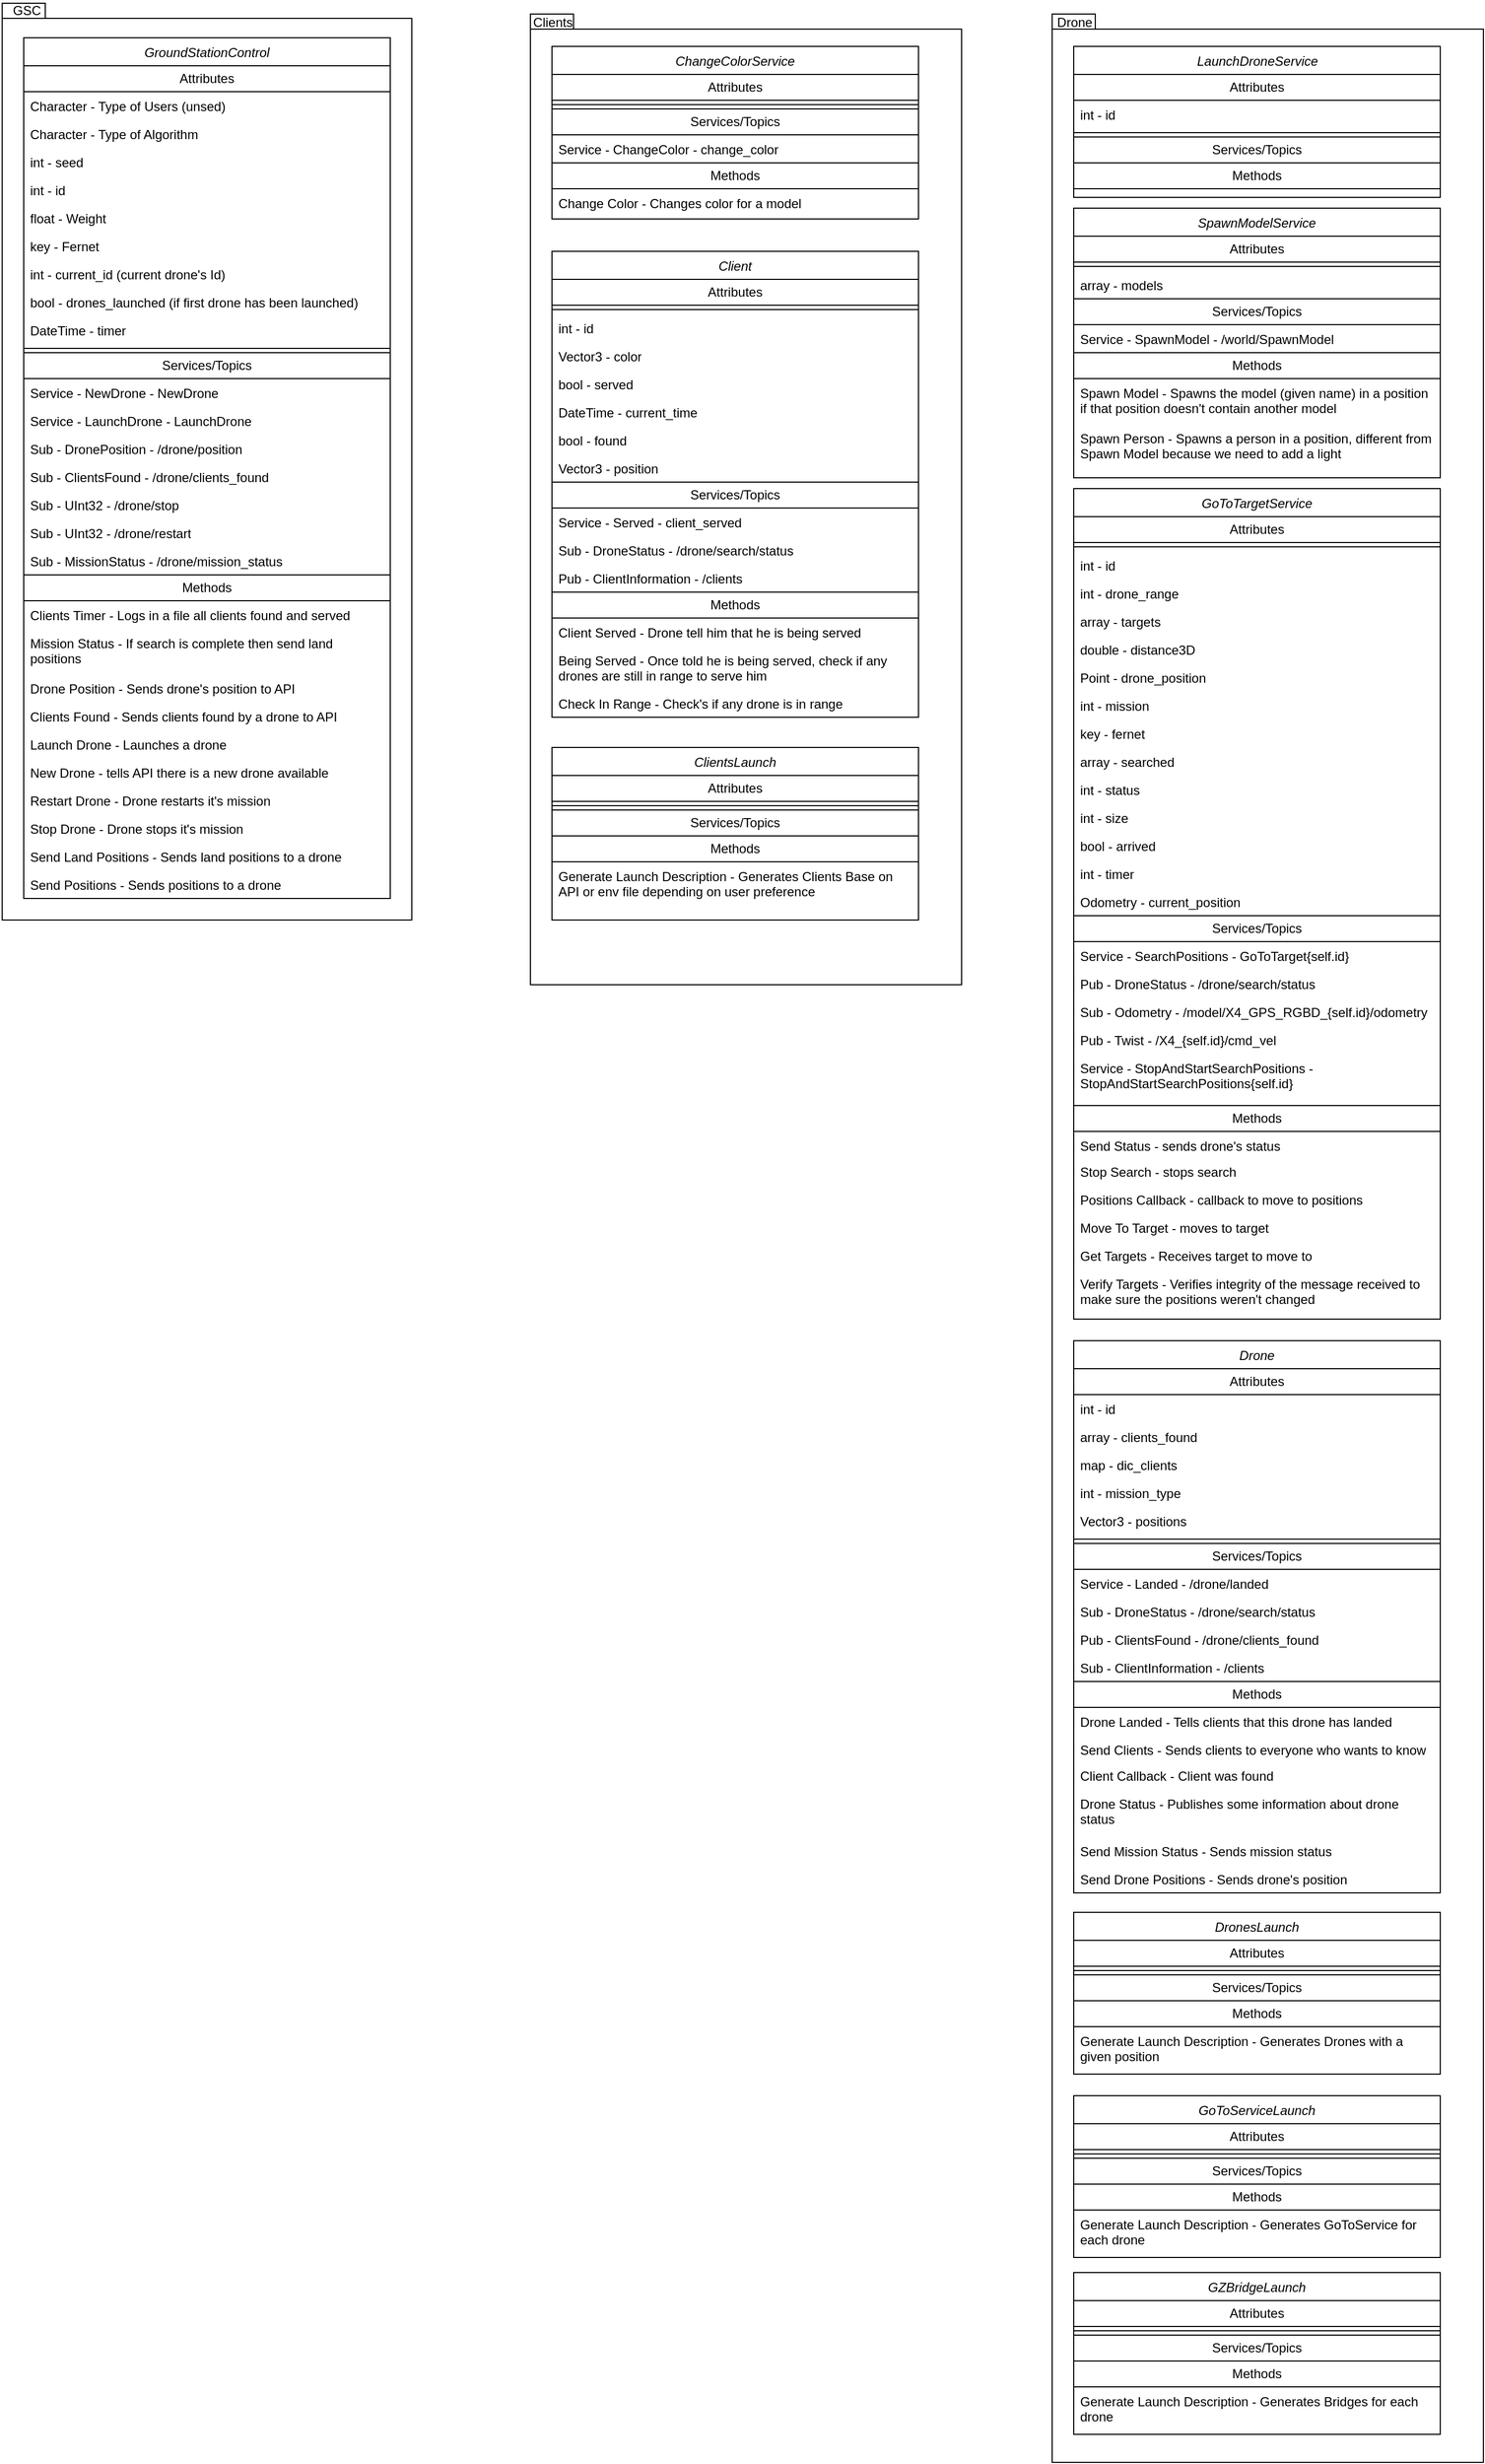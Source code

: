 <mxfile version="24.7.4">
  <diagram id="C5RBs43oDa-KdzZeNtuy" name="Page-1">
    <mxGraphModel dx="1761" dy="680" grid="1" gridSize="10" guides="1" tooltips="1" connect="1" arrows="1" fold="1" page="1" pageScale="1" pageWidth="827" pageHeight="1169" math="0" shadow="0">
      <root>
        <mxCell id="WIyWlLk6GJQsqaUBKTNV-0" />
        <mxCell id="WIyWlLk6GJQsqaUBKTNV-1" parent="WIyWlLk6GJQsqaUBKTNV-0" />
        <mxCell id="4p0fjycxaOFCBDuehbkz-36" value="" style="shape=folder;fontStyle=1;spacingTop=10;tabWidth=40;tabHeight=14;tabPosition=left;html=1;whiteSpace=wrap;fillColor=none;" parent="WIyWlLk6GJQsqaUBKTNV-1" vertex="1">
          <mxGeometry x="510" y="20" width="400" height="900" as="geometry" />
        </mxCell>
        <mxCell id="4p0fjycxaOFCBDuehbkz-1" value="" style="shape=folder;fontStyle=1;spacingTop=10;tabWidth=40;tabHeight=14;tabPosition=left;html=1;whiteSpace=wrap;fillColor=none;" parent="WIyWlLk6GJQsqaUBKTNV-1" vertex="1">
          <mxGeometry x="20" y="10" width="380" height="850" as="geometry" />
        </mxCell>
        <mxCell id="zkfFHV4jXpPFQw0GAbJ--0" value="GroundStationControl" style="swimlane;fontStyle=2;align=center;verticalAlign=top;childLayout=stackLayout;horizontal=1;startSize=26;horizontalStack=0;resizeParent=1;resizeLast=0;collapsible=1;marginBottom=0;rounded=0;shadow=0;strokeWidth=1;" parent="WIyWlLk6GJQsqaUBKTNV-1" vertex="1">
          <mxGeometry x="40" y="42" width="340" height="798" as="geometry">
            <mxRectangle x="230" y="140" width="160" height="26" as="alternateBounds" />
          </mxGeometry>
        </mxCell>
        <mxCell id="4p0fjycxaOFCBDuehbkz-8" value="Attributes" style="html=1;whiteSpace=wrap;" parent="zkfFHV4jXpPFQw0GAbJ--0" vertex="1">
          <mxGeometry y="26" width="340" height="24" as="geometry" />
        </mxCell>
        <mxCell id="zkfFHV4jXpPFQw0GAbJ--1" value="Character - Type of Users (unsed)" style="text;align=left;verticalAlign=top;spacingLeft=4;spacingRight=4;overflow=hidden;rotatable=0;points=[[0,0.5],[1,0.5]];portConstraint=eastwest;" parent="zkfFHV4jXpPFQw0GAbJ--0" vertex="1">
          <mxGeometry y="50" width="340" height="26" as="geometry" />
        </mxCell>
        <mxCell id="zkfFHV4jXpPFQw0GAbJ--2" value="Character - Type of Algorithm" style="text;align=left;verticalAlign=top;spacingLeft=4;spacingRight=4;overflow=hidden;rotatable=0;points=[[0,0.5],[1,0.5]];portConstraint=eastwest;rounded=0;shadow=0;html=0;" parent="zkfFHV4jXpPFQw0GAbJ--0" vertex="1">
          <mxGeometry y="76" width="340" height="26" as="geometry" />
        </mxCell>
        <mxCell id="4p0fjycxaOFCBDuehbkz-3" value="int - seed" style="text;strokeColor=none;fillColor=none;align=left;verticalAlign=top;spacingLeft=4;spacingRight=4;overflow=hidden;rotatable=0;points=[[0,0.5],[1,0.5]];portConstraint=eastwest;whiteSpace=wrap;html=1;" parent="zkfFHV4jXpPFQw0GAbJ--0" vertex="1">
          <mxGeometry y="102" width="340" height="26" as="geometry" />
        </mxCell>
        <mxCell id="4p0fjycxaOFCBDuehbkz-4" value="int - id" style="text;strokeColor=none;fillColor=none;align=left;verticalAlign=top;spacingLeft=4;spacingRight=4;overflow=hidden;rotatable=0;points=[[0,0.5],[1,0.5]];portConstraint=eastwest;whiteSpace=wrap;html=1;" parent="zkfFHV4jXpPFQw0GAbJ--0" vertex="1">
          <mxGeometry y="128" width="340" height="26" as="geometry" />
        </mxCell>
        <mxCell id="zkfFHV4jXpPFQw0GAbJ--3" value="float - Weight" style="text;align=left;verticalAlign=top;spacingLeft=4;spacingRight=4;overflow=hidden;rotatable=0;points=[[0,0.5],[1,0.5]];portConstraint=eastwest;rounded=0;shadow=0;html=0;" parent="zkfFHV4jXpPFQw0GAbJ--0" vertex="1">
          <mxGeometry y="154" width="340" height="26" as="geometry" />
        </mxCell>
        <mxCell id="4p0fjycxaOFCBDuehbkz-23" value="key - Fernet" style="text;strokeColor=none;fillColor=none;align=left;verticalAlign=top;spacingLeft=4;spacingRight=4;overflow=hidden;rotatable=0;points=[[0,0.5],[1,0.5]];portConstraint=eastwest;whiteSpace=wrap;html=1;" parent="zkfFHV4jXpPFQw0GAbJ--0" vertex="1">
          <mxGeometry y="180" width="340" height="26" as="geometry" />
        </mxCell>
        <mxCell id="4p0fjycxaOFCBDuehbkz-24" value="int - current_id (current drone&#39;s Id)" style="text;strokeColor=none;fillColor=none;align=left;verticalAlign=top;spacingLeft=4;spacingRight=4;overflow=hidden;rotatable=0;points=[[0,0.5],[1,0.5]];portConstraint=eastwest;whiteSpace=wrap;html=1;" parent="zkfFHV4jXpPFQw0GAbJ--0" vertex="1">
          <mxGeometry y="206" width="340" height="26" as="geometry" />
        </mxCell>
        <mxCell id="4p0fjycxaOFCBDuehbkz-25" value="bool - drones_launched (if first drone has been launched)" style="text;strokeColor=none;fillColor=none;align=left;verticalAlign=top;spacingLeft=4;spacingRight=4;overflow=hidden;rotatable=0;points=[[0,0.5],[1,0.5]];portConstraint=eastwest;whiteSpace=wrap;html=1;" parent="zkfFHV4jXpPFQw0GAbJ--0" vertex="1">
          <mxGeometry y="232" width="340" height="26" as="geometry" />
        </mxCell>
        <mxCell id="4p0fjycxaOFCBDuehbkz-26" value="DateTime - timer" style="text;strokeColor=none;fillColor=none;align=left;verticalAlign=top;spacingLeft=4;spacingRight=4;overflow=hidden;rotatable=0;points=[[0,0.5],[1,0.5]];portConstraint=eastwest;whiteSpace=wrap;html=1;" parent="zkfFHV4jXpPFQw0GAbJ--0" vertex="1">
          <mxGeometry y="258" width="340" height="26" as="geometry" />
        </mxCell>
        <mxCell id="zkfFHV4jXpPFQw0GAbJ--4" value="" style="line;html=1;strokeWidth=1;align=left;verticalAlign=middle;spacingTop=-1;spacingLeft=3;spacingRight=3;rotatable=0;labelPosition=right;points=[];portConstraint=eastwest;" parent="zkfFHV4jXpPFQw0GAbJ--0" vertex="1">
          <mxGeometry y="284" width="340" height="8" as="geometry" />
        </mxCell>
        <mxCell id="4p0fjycxaOFCBDuehbkz-15" value="Services/Topics" style="html=1;whiteSpace=wrap;" parent="zkfFHV4jXpPFQw0GAbJ--0" vertex="1">
          <mxGeometry y="292" width="340" height="24" as="geometry" />
        </mxCell>
        <mxCell id="4p0fjycxaOFCBDuehbkz-16" value="Service - NewDrone - NewDrone" style="text;strokeColor=none;fillColor=none;align=left;verticalAlign=top;spacingLeft=4;spacingRight=4;overflow=hidden;rotatable=0;points=[[0,0.5],[1,0.5]];portConstraint=eastwest;whiteSpace=wrap;html=1;" parent="zkfFHV4jXpPFQw0GAbJ--0" vertex="1">
          <mxGeometry y="316" width="340" height="26" as="geometry" />
        </mxCell>
        <mxCell id="4p0fjycxaOFCBDuehbkz-17" value="Service - LaunchDrone - LaunchDrone" style="text;strokeColor=none;fillColor=none;align=left;verticalAlign=top;spacingLeft=4;spacingRight=4;overflow=hidden;rotatable=0;points=[[0,0.5],[1,0.5]];portConstraint=eastwest;whiteSpace=wrap;html=1;" parent="zkfFHV4jXpPFQw0GAbJ--0" vertex="1">
          <mxGeometry y="342" width="340" height="26" as="geometry" />
        </mxCell>
        <mxCell id="4p0fjycxaOFCBDuehbkz-18" value="Sub - DronePosition - /drone/position" style="text;strokeColor=none;fillColor=none;align=left;verticalAlign=top;spacingLeft=4;spacingRight=4;overflow=hidden;rotatable=0;points=[[0,0.5],[1,0.5]];portConstraint=eastwest;whiteSpace=wrap;html=1;" parent="zkfFHV4jXpPFQw0GAbJ--0" vertex="1">
          <mxGeometry y="368" width="340" height="26" as="geometry" />
        </mxCell>
        <mxCell id="4p0fjycxaOFCBDuehbkz-19" value="Sub - ClientsFound - /drone/clients_found" style="text;strokeColor=none;fillColor=none;align=left;verticalAlign=top;spacingLeft=4;spacingRight=4;overflow=hidden;rotatable=0;points=[[0,0.5],[1,0.5]];portConstraint=eastwest;whiteSpace=wrap;html=1;" parent="zkfFHV4jXpPFQw0GAbJ--0" vertex="1">
          <mxGeometry y="394" width="340" height="26" as="geometry" />
        </mxCell>
        <mxCell id="4p0fjycxaOFCBDuehbkz-20" value="Sub - UInt32 - /drone/stop" style="text;strokeColor=none;fillColor=none;align=left;verticalAlign=top;spacingLeft=4;spacingRight=4;overflow=hidden;rotatable=0;points=[[0,0.5],[1,0.5]];portConstraint=eastwest;whiteSpace=wrap;html=1;" parent="zkfFHV4jXpPFQw0GAbJ--0" vertex="1">
          <mxGeometry y="420" width="340" height="26" as="geometry" />
        </mxCell>
        <mxCell id="4p0fjycxaOFCBDuehbkz-21" value="Sub - UInt32 - /drone/restart" style="text;strokeColor=none;fillColor=none;align=left;verticalAlign=top;spacingLeft=4;spacingRight=4;overflow=hidden;rotatable=0;points=[[0,0.5],[1,0.5]];portConstraint=eastwest;whiteSpace=wrap;html=1;" parent="zkfFHV4jXpPFQw0GAbJ--0" vertex="1">
          <mxGeometry y="446" width="340" height="26" as="geometry" />
        </mxCell>
        <mxCell id="4p0fjycxaOFCBDuehbkz-22" value="Sub - MissionStatus - /drone/mission_status" style="text;strokeColor=none;fillColor=none;align=left;verticalAlign=top;spacingLeft=4;spacingRight=4;overflow=hidden;rotatable=0;points=[[0,0.5],[1,0.5]];portConstraint=eastwest;whiteSpace=wrap;html=1;" parent="zkfFHV4jXpPFQw0GAbJ--0" vertex="1">
          <mxGeometry y="472" width="340" height="26" as="geometry" />
        </mxCell>
        <mxCell id="4p0fjycxaOFCBDuehbkz-12" value="Methods" style="html=1;whiteSpace=wrap;" parent="zkfFHV4jXpPFQw0GAbJ--0" vertex="1">
          <mxGeometry y="498" width="340" height="24" as="geometry" />
        </mxCell>
        <mxCell id="4p0fjycxaOFCBDuehbkz-13" value="Clients Timer - Logs in a file all clients found and served" style="text;strokeColor=none;fillColor=none;align=left;verticalAlign=top;spacingLeft=4;spacingRight=4;overflow=hidden;rotatable=0;points=[[0,0.5],[1,0.5]];portConstraint=eastwest;whiteSpace=wrap;html=1;" parent="zkfFHV4jXpPFQw0GAbJ--0" vertex="1">
          <mxGeometry y="522" width="340" height="26" as="geometry" />
        </mxCell>
        <mxCell id="4p0fjycxaOFCBDuehbkz-28" value="Mission Status - If search is complete then send land positions" style="text;strokeColor=none;fillColor=none;align=left;verticalAlign=top;spacingLeft=4;spacingRight=4;overflow=hidden;rotatable=0;points=[[0,0.5],[1,0.5]];portConstraint=eastwest;whiteSpace=wrap;html=1;" parent="zkfFHV4jXpPFQw0GAbJ--0" vertex="1">
          <mxGeometry y="548" width="340" height="42" as="geometry" />
        </mxCell>
        <mxCell id="4p0fjycxaOFCBDuehbkz-29" value="Drone Position - Sends drone&#39;s position to API" style="text;strokeColor=none;fillColor=none;align=left;verticalAlign=top;spacingLeft=4;spacingRight=4;overflow=hidden;rotatable=0;points=[[0,0.5],[1,0.5]];portConstraint=eastwest;whiteSpace=wrap;html=1;" parent="zkfFHV4jXpPFQw0GAbJ--0" vertex="1">
          <mxGeometry y="590" width="340" height="26" as="geometry" />
        </mxCell>
        <mxCell id="4p0fjycxaOFCBDuehbkz-30" value="Clients Found - Sends clients found by a drone to API" style="text;strokeColor=none;fillColor=none;align=left;verticalAlign=top;spacingLeft=4;spacingRight=4;overflow=hidden;rotatable=0;points=[[0,0.5],[1,0.5]];portConstraint=eastwest;whiteSpace=wrap;html=1;" parent="zkfFHV4jXpPFQw0GAbJ--0" vertex="1">
          <mxGeometry y="616" width="340" height="26" as="geometry" />
        </mxCell>
        <mxCell id="4p0fjycxaOFCBDuehbkz-27" value="Launch Drone - Launches a drone" style="text;strokeColor=none;fillColor=none;align=left;verticalAlign=top;spacingLeft=4;spacingRight=4;overflow=hidden;rotatable=0;points=[[0,0.5],[1,0.5]];portConstraint=eastwest;whiteSpace=wrap;html=1;" parent="zkfFHV4jXpPFQw0GAbJ--0" vertex="1">
          <mxGeometry y="642" width="340" height="26" as="geometry" />
        </mxCell>
        <mxCell id="4p0fjycxaOFCBDuehbkz-31" value="New Drone - tells API there is a new drone available" style="text;strokeColor=none;fillColor=none;align=left;verticalAlign=top;spacingLeft=4;spacingRight=4;overflow=hidden;rotatable=0;points=[[0,0.5],[1,0.5]];portConstraint=eastwest;whiteSpace=wrap;html=1;" parent="zkfFHV4jXpPFQw0GAbJ--0" vertex="1">
          <mxGeometry y="668" width="340" height="26" as="geometry" />
        </mxCell>
        <mxCell id="4p0fjycxaOFCBDuehbkz-32" value="Restart Drone - Drone restarts it&#39;s mission" style="text;strokeColor=none;fillColor=none;align=left;verticalAlign=top;spacingLeft=4;spacingRight=4;overflow=hidden;rotatable=0;points=[[0,0.5],[1,0.5]];portConstraint=eastwest;whiteSpace=wrap;html=1;" parent="zkfFHV4jXpPFQw0GAbJ--0" vertex="1">
          <mxGeometry y="694" width="340" height="26" as="geometry" />
        </mxCell>
        <mxCell id="4p0fjycxaOFCBDuehbkz-33" value="Stop Drone - Drone stops it&#39;s mission" style="text;strokeColor=none;fillColor=none;align=left;verticalAlign=top;spacingLeft=4;spacingRight=4;overflow=hidden;rotatable=0;points=[[0,0.5],[1,0.5]];portConstraint=eastwest;whiteSpace=wrap;html=1;" parent="zkfFHV4jXpPFQw0GAbJ--0" vertex="1">
          <mxGeometry y="720" width="340" height="26" as="geometry" />
        </mxCell>
        <mxCell id="4p0fjycxaOFCBDuehbkz-35" value="Send Land Positions - Sends land positions to a drone" style="text;strokeColor=none;fillColor=none;align=left;verticalAlign=top;spacingLeft=4;spacingRight=4;overflow=hidden;rotatable=0;points=[[0,0.5],[1,0.5]];portConstraint=eastwest;whiteSpace=wrap;html=1;" parent="zkfFHV4jXpPFQw0GAbJ--0" vertex="1">
          <mxGeometry y="746" width="340" height="26" as="geometry" />
        </mxCell>
        <mxCell id="4p0fjycxaOFCBDuehbkz-34" value="Send Positions - Sends positions to a drone" style="text;strokeColor=none;fillColor=none;align=left;verticalAlign=top;spacingLeft=4;spacingRight=4;overflow=hidden;rotatable=0;points=[[0,0.5],[1,0.5]];portConstraint=eastwest;whiteSpace=wrap;html=1;" parent="zkfFHV4jXpPFQw0GAbJ--0" vertex="1">
          <mxGeometry y="772" width="340" height="26" as="geometry" />
        </mxCell>
        <mxCell id="4p0fjycxaOFCBDuehbkz-2" value="GSC" style="text;html=1;align=center;verticalAlign=middle;whiteSpace=wrap;rounded=0;" parent="WIyWlLk6GJQsqaUBKTNV-1" vertex="1">
          <mxGeometry x="18" y="7" width="50" height="20" as="geometry" />
        </mxCell>
        <mxCell id="4p0fjycxaOFCBDuehbkz-37" value="Clients" style="text;html=1;align=center;verticalAlign=middle;whiteSpace=wrap;rounded=0;" parent="WIyWlLk6GJQsqaUBKTNV-1" vertex="1">
          <mxGeometry x="506" y="18" width="50" height="20" as="geometry" />
        </mxCell>
        <mxCell id="4p0fjycxaOFCBDuehbkz-69" value="ChangeColorService" style="swimlane;fontStyle=2;align=center;verticalAlign=top;childLayout=stackLayout;horizontal=1;startSize=26;horizontalStack=0;resizeParent=1;resizeLast=0;collapsible=1;marginBottom=0;rounded=0;shadow=0;strokeWidth=1;" parent="WIyWlLk6GJQsqaUBKTNV-1" vertex="1">
          <mxGeometry x="530" y="50" width="340" height="160" as="geometry">
            <mxRectangle x="230" y="140" width="160" height="26" as="alternateBounds" />
          </mxGeometry>
        </mxCell>
        <mxCell id="4p0fjycxaOFCBDuehbkz-70" value="Attributes" style="html=1;whiteSpace=wrap;" parent="4p0fjycxaOFCBDuehbkz-69" vertex="1">
          <mxGeometry y="26" width="340" height="24" as="geometry" />
        </mxCell>
        <mxCell id="4p0fjycxaOFCBDuehbkz-80" value="" style="line;html=1;strokeWidth=1;align=left;verticalAlign=middle;spacingTop=-1;spacingLeft=3;spacingRight=3;rotatable=0;labelPosition=right;points=[];portConstraint=eastwest;" parent="4p0fjycxaOFCBDuehbkz-69" vertex="1">
          <mxGeometry y="50" width="340" height="8" as="geometry" />
        </mxCell>
        <mxCell id="4p0fjycxaOFCBDuehbkz-81" value="Services/Topics" style="html=1;whiteSpace=wrap;" parent="4p0fjycxaOFCBDuehbkz-69" vertex="1">
          <mxGeometry y="58" width="340" height="24" as="geometry" />
        </mxCell>
        <mxCell id="4p0fjycxaOFCBDuehbkz-82" value="Service - ChangeColor - change_color" style="text;strokeColor=none;fillColor=none;align=left;verticalAlign=top;spacingLeft=4;spacingRight=4;overflow=hidden;rotatable=0;points=[[0,0.5],[1,0.5]];portConstraint=eastwest;whiteSpace=wrap;html=1;" parent="4p0fjycxaOFCBDuehbkz-69" vertex="1">
          <mxGeometry y="82" width="340" height="26" as="geometry" />
        </mxCell>
        <mxCell id="4p0fjycxaOFCBDuehbkz-89" value="Methods" style="html=1;whiteSpace=wrap;" parent="4p0fjycxaOFCBDuehbkz-69" vertex="1">
          <mxGeometry y="108" width="340" height="24" as="geometry" />
        </mxCell>
        <mxCell id="4p0fjycxaOFCBDuehbkz-90" value="Change Color - Changes color for a model" style="text;strokeColor=none;fillColor=none;align=left;verticalAlign=top;spacingLeft=4;spacingRight=4;overflow=hidden;rotatable=0;points=[[0,0.5],[1,0.5]];portConstraint=eastwest;whiteSpace=wrap;html=1;" parent="4p0fjycxaOFCBDuehbkz-69" vertex="1">
          <mxGeometry y="132" width="340" height="26" as="geometry" />
        </mxCell>
        <mxCell id="4p0fjycxaOFCBDuehbkz-100" value="Client" style="swimlane;fontStyle=2;align=center;verticalAlign=top;childLayout=stackLayout;horizontal=1;startSize=26;horizontalStack=0;resizeParent=1;resizeLast=0;collapsible=1;marginBottom=0;rounded=0;shadow=0;strokeWidth=1;" parent="WIyWlLk6GJQsqaUBKTNV-1" vertex="1">
          <mxGeometry x="530" y="240" width="340" height="432" as="geometry">
            <mxRectangle x="230" y="140" width="160" height="26" as="alternateBounds" />
          </mxGeometry>
        </mxCell>
        <mxCell id="4p0fjycxaOFCBDuehbkz-101" value="Attributes" style="html=1;whiteSpace=wrap;" parent="4p0fjycxaOFCBDuehbkz-100" vertex="1">
          <mxGeometry y="26" width="340" height="24" as="geometry" />
        </mxCell>
        <mxCell id="4p0fjycxaOFCBDuehbkz-102" value="" style="line;html=1;strokeWidth=1;align=left;verticalAlign=middle;spacingTop=-1;spacingLeft=3;spacingRight=3;rotatable=0;labelPosition=right;points=[];portConstraint=eastwest;" parent="4p0fjycxaOFCBDuehbkz-100" vertex="1">
          <mxGeometry y="50" width="340" height="8" as="geometry" />
        </mxCell>
        <mxCell id="4p0fjycxaOFCBDuehbkz-107" value="int - id" style="text;strokeColor=none;fillColor=none;align=left;verticalAlign=top;spacingLeft=4;spacingRight=4;overflow=hidden;rotatable=0;points=[[0,0.5],[1,0.5]];portConstraint=eastwest;whiteSpace=wrap;html=1;" parent="4p0fjycxaOFCBDuehbkz-100" vertex="1">
          <mxGeometry y="58" width="340" height="26" as="geometry" />
        </mxCell>
        <mxCell id="4p0fjycxaOFCBDuehbkz-109" value="Vector3 - color" style="text;strokeColor=none;fillColor=none;align=left;verticalAlign=top;spacingLeft=4;spacingRight=4;overflow=hidden;rotatable=0;points=[[0,0.5],[1,0.5]];portConstraint=eastwest;whiteSpace=wrap;html=1;" parent="4p0fjycxaOFCBDuehbkz-100" vertex="1">
          <mxGeometry y="84" width="340" height="26" as="geometry" />
        </mxCell>
        <mxCell id="4p0fjycxaOFCBDuehbkz-110" value="bool - served" style="text;strokeColor=none;fillColor=none;align=left;verticalAlign=top;spacingLeft=4;spacingRight=4;overflow=hidden;rotatable=0;points=[[0,0.5],[1,0.5]];portConstraint=eastwest;whiteSpace=wrap;html=1;" parent="4p0fjycxaOFCBDuehbkz-100" vertex="1">
          <mxGeometry y="110" width="340" height="26" as="geometry" />
        </mxCell>
        <mxCell id="4p0fjycxaOFCBDuehbkz-112" value="DateTime - current_time" style="text;strokeColor=none;fillColor=none;align=left;verticalAlign=top;spacingLeft=4;spacingRight=4;overflow=hidden;rotatable=0;points=[[0,0.5],[1,0.5]];portConstraint=eastwest;whiteSpace=wrap;html=1;" parent="4p0fjycxaOFCBDuehbkz-100" vertex="1">
          <mxGeometry y="136" width="340" height="26" as="geometry" />
        </mxCell>
        <mxCell id="4p0fjycxaOFCBDuehbkz-111" value="bool - found" style="text;strokeColor=none;fillColor=none;align=left;verticalAlign=top;spacingLeft=4;spacingRight=4;overflow=hidden;rotatable=0;points=[[0,0.5],[1,0.5]];portConstraint=eastwest;whiteSpace=wrap;html=1;" parent="4p0fjycxaOFCBDuehbkz-100" vertex="1">
          <mxGeometry y="162" width="340" height="26" as="geometry" />
        </mxCell>
        <mxCell id="4p0fjycxaOFCBDuehbkz-108" value="Vector3 - position" style="text;strokeColor=none;fillColor=none;align=left;verticalAlign=top;spacingLeft=4;spacingRight=4;overflow=hidden;rotatable=0;points=[[0,0.5],[1,0.5]];portConstraint=eastwest;whiteSpace=wrap;html=1;" parent="4p0fjycxaOFCBDuehbkz-100" vertex="1">
          <mxGeometry y="188" width="340" height="26" as="geometry" />
        </mxCell>
        <mxCell id="4p0fjycxaOFCBDuehbkz-103" value="Services/Topics" style="html=1;whiteSpace=wrap;" parent="4p0fjycxaOFCBDuehbkz-100" vertex="1">
          <mxGeometry y="214" width="340" height="24" as="geometry" />
        </mxCell>
        <mxCell id="4p0fjycxaOFCBDuehbkz-104" value="Service - Served - client_served" style="text;strokeColor=none;fillColor=none;align=left;verticalAlign=top;spacingLeft=4;spacingRight=4;overflow=hidden;rotatable=0;points=[[0,0.5],[1,0.5]];portConstraint=eastwest;whiteSpace=wrap;html=1;" parent="4p0fjycxaOFCBDuehbkz-100" vertex="1">
          <mxGeometry y="238" width="340" height="26" as="geometry" />
        </mxCell>
        <mxCell id="4p0fjycxaOFCBDuehbkz-113" value="Sub - DroneStatus - /drone/search/status" style="text;strokeColor=none;fillColor=none;align=left;verticalAlign=top;spacingLeft=4;spacingRight=4;overflow=hidden;rotatable=0;points=[[0,0.5],[1,0.5]];portConstraint=eastwest;whiteSpace=wrap;html=1;" parent="4p0fjycxaOFCBDuehbkz-100" vertex="1">
          <mxGeometry y="264" width="340" height="26" as="geometry" />
        </mxCell>
        <mxCell id="4p0fjycxaOFCBDuehbkz-116" value="Pub - ClientInformation - /clients" style="text;strokeColor=none;fillColor=none;align=left;verticalAlign=top;spacingLeft=4;spacingRight=4;overflow=hidden;rotatable=0;points=[[0,0.5],[1,0.5]];portConstraint=eastwest;whiteSpace=wrap;html=1;" parent="4p0fjycxaOFCBDuehbkz-100" vertex="1">
          <mxGeometry y="290" width="340" height="26" as="geometry" />
        </mxCell>
        <mxCell id="4p0fjycxaOFCBDuehbkz-105" value="Methods" style="html=1;whiteSpace=wrap;" parent="4p0fjycxaOFCBDuehbkz-100" vertex="1">
          <mxGeometry y="316" width="340" height="24" as="geometry" />
        </mxCell>
        <mxCell id="4p0fjycxaOFCBDuehbkz-106" value="Client Served - Drone tell him that he is being served" style="text;strokeColor=none;fillColor=none;align=left;verticalAlign=top;spacingLeft=4;spacingRight=4;overflow=hidden;rotatable=0;points=[[0,0.5],[1,0.5]];portConstraint=eastwest;whiteSpace=wrap;html=1;" parent="4p0fjycxaOFCBDuehbkz-100" vertex="1">
          <mxGeometry y="340" width="340" height="26" as="geometry" />
        </mxCell>
        <mxCell id="4p0fjycxaOFCBDuehbkz-114" value="Being Served - Once told he is being served, check if any drones are still in range to serve him" style="text;strokeColor=none;fillColor=none;align=left;verticalAlign=top;spacingLeft=4;spacingRight=4;overflow=hidden;rotatable=0;points=[[0,0.5],[1,0.5]];portConstraint=eastwest;whiteSpace=wrap;html=1;" parent="4p0fjycxaOFCBDuehbkz-100" vertex="1">
          <mxGeometry y="366" width="340" height="40" as="geometry" />
        </mxCell>
        <mxCell id="4p0fjycxaOFCBDuehbkz-115" value="Check In Range - Check&#39;s if any drone is in range" style="text;strokeColor=none;fillColor=none;align=left;verticalAlign=top;spacingLeft=4;spacingRight=4;overflow=hidden;rotatable=0;points=[[0,0.5],[1,0.5]];portConstraint=eastwest;whiteSpace=wrap;html=1;" parent="4p0fjycxaOFCBDuehbkz-100" vertex="1">
          <mxGeometry y="406" width="340" height="26" as="geometry" />
        </mxCell>
        <mxCell id="4p0fjycxaOFCBDuehbkz-117" value="ClientsLaunch" style="swimlane;fontStyle=2;align=center;verticalAlign=top;childLayout=stackLayout;horizontal=1;startSize=26;horizontalStack=0;resizeParent=1;resizeLast=0;collapsible=1;marginBottom=0;rounded=0;shadow=0;strokeWidth=1;" parent="WIyWlLk6GJQsqaUBKTNV-1" vertex="1">
          <mxGeometry x="530" y="700" width="340" height="160" as="geometry">
            <mxRectangle x="230" y="140" width="160" height="26" as="alternateBounds" />
          </mxGeometry>
        </mxCell>
        <mxCell id="4p0fjycxaOFCBDuehbkz-118" value="Attributes" style="html=1;whiteSpace=wrap;" parent="4p0fjycxaOFCBDuehbkz-117" vertex="1">
          <mxGeometry y="26" width="340" height="24" as="geometry" />
        </mxCell>
        <mxCell id="4p0fjycxaOFCBDuehbkz-119" value="" style="line;html=1;strokeWidth=1;align=left;verticalAlign=middle;spacingTop=-1;spacingLeft=3;spacingRight=3;rotatable=0;labelPosition=right;points=[];portConstraint=eastwest;" parent="4p0fjycxaOFCBDuehbkz-117" vertex="1">
          <mxGeometry y="50" width="340" height="8" as="geometry" />
        </mxCell>
        <mxCell id="4p0fjycxaOFCBDuehbkz-120" value="Services/Topics" style="html=1;whiteSpace=wrap;" parent="4p0fjycxaOFCBDuehbkz-117" vertex="1">
          <mxGeometry y="58" width="340" height="24" as="geometry" />
        </mxCell>
        <mxCell id="4p0fjycxaOFCBDuehbkz-122" value="Methods" style="html=1;whiteSpace=wrap;" parent="4p0fjycxaOFCBDuehbkz-117" vertex="1">
          <mxGeometry y="82" width="340" height="24" as="geometry" />
        </mxCell>
        <mxCell id="4p0fjycxaOFCBDuehbkz-123" value="Generate Launch Description - Generates Clients Base on API or env file depending on user preference" style="text;strokeColor=none;fillColor=none;align=left;verticalAlign=top;spacingLeft=4;spacingRight=4;overflow=hidden;rotatable=0;points=[[0,0.5],[1,0.5]];portConstraint=eastwest;whiteSpace=wrap;html=1;" parent="4p0fjycxaOFCBDuehbkz-117" vertex="1">
          <mxGeometry y="106" width="340" height="54" as="geometry" />
        </mxCell>
        <mxCell id="RlJB3CUcUBt8CbnHZNZM-0" value="" style="shape=folder;fontStyle=1;spacingTop=10;tabWidth=40;tabHeight=14;tabPosition=left;html=1;whiteSpace=wrap;fillColor=none;" vertex="1" parent="WIyWlLk6GJQsqaUBKTNV-1">
          <mxGeometry x="994" y="20" width="400" height="2270" as="geometry" />
        </mxCell>
        <mxCell id="RlJB3CUcUBt8CbnHZNZM-1" value="Drone" style="text;html=1;align=center;verticalAlign=middle;whiteSpace=wrap;rounded=0;" vertex="1" parent="WIyWlLk6GJQsqaUBKTNV-1">
          <mxGeometry x="990" y="18" width="50" height="20" as="geometry" />
        </mxCell>
        <mxCell id="RlJB3CUcUBt8CbnHZNZM-2" value="LaunchDroneService" style="swimlane;fontStyle=2;align=center;verticalAlign=top;childLayout=stackLayout;horizontal=1;startSize=26;horizontalStack=0;resizeParent=1;resizeLast=0;collapsible=1;marginBottom=0;rounded=0;shadow=0;strokeWidth=1;html=1;" vertex="1" parent="WIyWlLk6GJQsqaUBKTNV-1">
          <mxGeometry x="1014" y="50" width="340" height="140" as="geometry">
            <mxRectangle x="230" y="140" width="160" height="26" as="alternateBounds" />
          </mxGeometry>
        </mxCell>
        <mxCell id="RlJB3CUcUBt8CbnHZNZM-3" value="Attributes" style="html=1;whiteSpace=wrap;" vertex="1" parent="RlJB3CUcUBt8CbnHZNZM-2">
          <mxGeometry y="26" width="340" height="24" as="geometry" />
        </mxCell>
        <mxCell id="RlJB3CUcUBt8CbnHZNZM-32" value="int - id" style="text;strokeColor=none;fillColor=none;align=left;verticalAlign=top;spacingLeft=4;spacingRight=4;overflow=hidden;rotatable=0;points=[[0,0.5],[1,0.5]];portConstraint=eastwest;whiteSpace=wrap;html=1;" vertex="1" parent="RlJB3CUcUBt8CbnHZNZM-2">
          <mxGeometry y="50" width="340" height="26" as="geometry" />
        </mxCell>
        <mxCell id="RlJB3CUcUBt8CbnHZNZM-4" value="" style="line;html=1;strokeWidth=1;align=left;verticalAlign=middle;spacingTop=-1;spacingLeft=3;spacingRight=3;rotatable=0;labelPosition=right;points=[];portConstraint=eastwest;" vertex="1" parent="RlJB3CUcUBt8CbnHZNZM-2">
          <mxGeometry y="76" width="340" height="8" as="geometry" />
        </mxCell>
        <mxCell id="RlJB3CUcUBt8CbnHZNZM-5" value="Services/Topics" style="html=1;whiteSpace=wrap;" vertex="1" parent="RlJB3CUcUBt8CbnHZNZM-2">
          <mxGeometry y="84" width="340" height="24" as="geometry" />
        </mxCell>
        <mxCell id="RlJB3CUcUBt8CbnHZNZM-7" value="Methods" style="html=1;whiteSpace=wrap;" vertex="1" parent="RlJB3CUcUBt8CbnHZNZM-2">
          <mxGeometry y="108" width="340" height="24" as="geometry" />
        </mxCell>
        <mxCell id="RlJB3CUcUBt8CbnHZNZM-9" value="SpawnModelService" style="swimlane;fontStyle=2;align=center;verticalAlign=top;childLayout=stackLayout;horizontal=1;startSize=26;horizontalStack=0;resizeParent=1;resizeLast=0;collapsible=1;marginBottom=0;rounded=0;shadow=0;strokeWidth=1;" vertex="1" parent="WIyWlLk6GJQsqaUBKTNV-1">
          <mxGeometry x="1014" y="200" width="340" height="250" as="geometry">
            <mxRectangle x="230" y="140" width="160" height="26" as="alternateBounds" />
          </mxGeometry>
        </mxCell>
        <mxCell id="RlJB3CUcUBt8CbnHZNZM-10" value="Attributes" style="html=1;whiteSpace=wrap;" vertex="1" parent="RlJB3CUcUBt8CbnHZNZM-9">
          <mxGeometry y="26" width="340" height="24" as="geometry" />
        </mxCell>
        <mxCell id="RlJB3CUcUBt8CbnHZNZM-11" value="" style="line;html=1;strokeWidth=1;align=left;verticalAlign=middle;spacingTop=-1;spacingLeft=3;spacingRight=3;rotatable=0;labelPosition=right;points=[];portConstraint=eastwest;" vertex="1" parent="RlJB3CUcUBt8CbnHZNZM-9">
          <mxGeometry y="50" width="340" height="8" as="geometry" />
        </mxCell>
        <mxCell id="RlJB3CUcUBt8CbnHZNZM-12" value="array - models" style="text;strokeColor=none;fillColor=none;align=left;verticalAlign=top;spacingLeft=4;spacingRight=4;overflow=hidden;rotatable=0;points=[[0,0.5],[1,0.5]];portConstraint=eastwest;whiteSpace=wrap;html=1;" vertex="1" parent="RlJB3CUcUBt8CbnHZNZM-9">
          <mxGeometry y="58" width="340" height="26" as="geometry" />
        </mxCell>
        <mxCell id="RlJB3CUcUBt8CbnHZNZM-18" value="Services/Topics" style="html=1;whiteSpace=wrap;" vertex="1" parent="RlJB3CUcUBt8CbnHZNZM-9">
          <mxGeometry y="84" width="340" height="24" as="geometry" />
        </mxCell>
        <mxCell id="RlJB3CUcUBt8CbnHZNZM-19" value="Service - SpawnModel - /world/SpawnModel" style="text;strokeColor=none;fillColor=none;align=left;verticalAlign=top;spacingLeft=4;spacingRight=4;overflow=hidden;rotatable=0;points=[[0,0.5],[1,0.5]];portConstraint=eastwest;whiteSpace=wrap;html=1;" vertex="1" parent="RlJB3CUcUBt8CbnHZNZM-9">
          <mxGeometry y="108" width="340" height="26" as="geometry" />
        </mxCell>
        <mxCell id="RlJB3CUcUBt8CbnHZNZM-22" value="Methods" style="html=1;whiteSpace=wrap;" vertex="1" parent="RlJB3CUcUBt8CbnHZNZM-9">
          <mxGeometry y="134" width="340" height="24" as="geometry" />
        </mxCell>
        <mxCell id="RlJB3CUcUBt8CbnHZNZM-25" value="Spawn Model - Spawns the model (given name) in a position if that position doesn&#39;t contain another model" style="text;strokeColor=none;fillColor=none;align=left;verticalAlign=top;spacingLeft=4;spacingRight=4;overflow=hidden;rotatable=0;points=[[0,0.5],[1,0.5]];portConstraint=eastwest;whiteSpace=wrap;html=1;" vertex="1" parent="RlJB3CUcUBt8CbnHZNZM-9">
          <mxGeometry y="158" width="340" height="42" as="geometry" />
        </mxCell>
        <mxCell id="RlJB3CUcUBt8CbnHZNZM-33" value="Spawn Person - Spawns a person in a position, different from Spawn Model because we need to add a light" style="text;strokeColor=none;fillColor=none;align=left;verticalAlign=top;spacingLeft=4;spacingRight=4;overflow=hidden;rotatable=0;points=[[0,0.5],[1,0.5]];portConstraint=eastwest;whiteSpace=wrap;html=1;" vertex="1" parent="RlJB3CUcUBt8CbnHZNZM-9">
          <mxGeometry y="200" width="340" height="50" as="geometry" />
        </mxCell>
        <mxCell id="RlJB3CUcUBt8CbnHZNZM-26" value="GoToTargetService" style="swimlane;fontStyle=2;align=center;verticalAlign=top;childLayout=stackLayout;horizontal=1;startSize=26;horizontalStack=0;resizeParent=1;resizeLast=0;collapsible=1;marginBottom=0;rounded=0;shadow=0;strokeWidth=1;" vertex="1" parent="WIyWlLk6GJQsqaUBKTNV-1">
          <mxGeometry x="1014" y="460" width="340" height="770" as="geometry">
            <mxRectangle x="230" y="140" width="160" height="26" as="alternateBounds" />
          </mxGeometry>
        </mxCell>
        <mxCell id="RlJB3CUcUBt8CbnHZNZM-27" value="Attributes" style="html=1;whiteSpace=wrap;" vertex="1" parent="RlJB3CUcUBt8CbnHZNZM-26">
          <mxGeometry y="26" width="340" height="24" as="geometry" />
        </mxCell>
        <mxCell id="RlJB3CUcUBt8CbnHZNZM-28" value="" style="line;html=1;strokeWidth=1;align=left;verticalAlign=middle;spacingTop=-1;spacingLeft=3;spacingRight=3;rotatable=0;labelPosition=right;points=[];portConstraint=eastwest;" vertex="1" parent="RlJB3CUcUBt8CbnHZNZM-26">
          <mxGeometry y="50" width="340" height="8" as="geometry" />
        </mxCell>
        <mxCell id="RlJB3CUcUBt8CbnHZNZM-34" value="int - id" style="text;strokeColor=none;fillColor=none;align=left;verticalAlign=top;spacingLeft=4;spacingRight=4;overflow=hidden;rotatable=0;points=[[0,0.5],[1,0.5]];portConstraint=eastwest;whiteSpace=wrap;html=1;" vertex="1" parent="RlJB3CUcUBt8CbnHZNZM-26">
          <mxGeometry y="58" width="340" height="26" as="geometry" />
        </mxCell>
        <mxCell id="RlJB3CUcUBt8CbnHZNZM-35" value="int - drone_range" style="text;strokeColor=none;fillColor=none;align=left;verticalAlign=top;spacingLeft=4;spacingRight=4;overflow=hidden;rotatable=0;points=[[0,0.5],[1,0.5]];portConstraint=eastwest;whiteSpace=wrap;html=1;" vertex="1" parent="RlJB3CUcUBt8CbnHZNZM-26">
          <mxGeometry y="84" width="340" height="26" as="geometry" />
        </mxCell>
        <mxCell id="RlJB3CUcUBt8CbnHZNZM-37" value="array - targets" style="text;strokeColor=none;fillColor=none;align=left;verticalAlign=top;spacingLeft=4;spacingRight=4;overflow=hidden;rotatable=0;points=[[0,0.5],[1,0.5]];portConstraint=eastwest;whiteSpace=wrap;html=1;" vertex="1" parent="RlJB3CUcUBt8CbnHZNZM-26">
          <mxGeometry y="110" width="340" height="26" as="geometry" />
        </mxCell>
        <mxCell id="RlJB3CUcUBt8CbnHZNZM-39" value="double - distance3D" style="text;strokeColor=none;fillColor=none;align=left;verticalAlign=top;spacingLeft=4;spacingRight=4;overflow=hidden;rotatable=0;points=[[0,0.5],[1,0.5]];portConstraint=eastwest;whiteSpace=wrap;html=1;" vertex="1" parent="RlJB3CUcUBt8CbnHZNZM-26">
          <mxGeometry y="136" width="340" height="26" as="geometry" />
        </mxCell>
        <mxCell id="RlJB3CUcUBt8CbnHZNZM-41" value="Point - drone_position" style="text;strokeColor=none;fillColor=none;align=left;verticalAlign=top;spacingLeft=4;spacingRight=4;overflow=hidden;rotatable=0;points=[[0,0.5],[1,0.5]];portConstraint=eastwest;whiteSpace=wrap;html=1;" vertex="1" parent="RlJB3CUcUBt8CbnHZNZM-26">
          <mxGeometry y="162" width="340" height="26" as="geometry" />
        </mxCell>
        <mxCell id="RlJB3CUcUBt8CbnHZNZM-42" value="int - mission" style="text;strokeColor=none;fillColor=none;align=left;verticalAlign=top;spacingLeft=4;spacingRight=4;overflow=hidden;rotatable=0;points=[[0,0.5],[1,0.5]];portConstraint=eastwest;whiteSpace=wrap;html=1;" vertex="1" parent="RlJB3CUcUBt8CbnHZNZM-26">
          <mxGeometry y="188" width="340" height="26" as="geometry" />
        </mxCell>
        <mxCell id="RlJB3CUcUBt8CbnHZNZM-44" value="key - fernet" style="text;strokeColor=none;fillColor=none;align=left;verticalAlign=top;spacingLeft=4;spacingRight=4;overflow=hidden;rotatable=0;points=[[0,0.5],[1,0.5]];portConstraint=eastwest;whiteSpace=wrap;html=1;" vertex="1" parent="RlJB3CUcUBt8CbnHZNZM-26">
          <mxGeometry y="214" width="340" height="26" as="geometry" />
        </mxCell>
        <mxCell id="RlJB3CUcUBt8CbnHZNZM-46" value="array - searched" style="text;strokeColor=none;fillColor=none;align=left;verticalAlign=top;spacingLeft=4;spacingRight=4;overflow=hidden;rotatable=0;points=[[0,0.5],[1,0.5]];portConstraint=eastwest;whiteSpace=wrap;html=1;" vertex="1" parent="RlJB3CUcUBt8CbnHZNZM-26">
          <mxGeometry y="240" width="340" height="26" as="geometry" />
        </mxCell>
        <mxCell id="RlJB3CUcUBt8CbnHZNZM-45" value="int - status" style="text;strokeColor=none;fillColor=none;align=left;verticalAlign=top;spacingLeft=4;spacingRight=4;overflow=hidden;rotatable=0;points=[[0,0.5],[1,0.5]];portConstraint=eastwest;whiteSpace=wrap;html=1;" vertex="1" parent="RlJB3CUcUBt8CbnHZNZM-26">
          <mxGeometry y="266" width="340" height="26" as="geometry" />
        </mxCell>
        <mxCell id="RlJB3CUcUBt8CbnHZNZM-43" value="int - size" style="text;strokeColor=none;fillColor=none;align=left;verticalAlign=top;spacingLeft=4;spacingRight=4;overflow=hidden;rotatable=0;points=[[0,0.5],[1,0.5]];portConstraint=eastwest;whiteSpace=wrap;html=1;" vertex="1" parent="RlJB3CUcUBt8CbnHZNZM-26">
          <mxGeometry y="292" width="340" height="26" as="geometry" />
        </mxCell>
        <mxCell id="RlJB3CUcUBt8CbnHZNZM-40" value="bool - arrived" style="text;strokeColor=none;fillColor=none;align=left;verticalAlign=top;spacingLeft=4;spacingRight=4;overflow=hidden;rotatable=0;points=[[0,0.5],[1,0.5]];portConstraint=eastwest;whiteSpace=wrap;html=1;" vertex="1" parent="RlJB3CUcUBt8CbnHZNZM-26">
          <mxGeometry y="318" width="340" height="26" as="geometry" />
        </mxCell>
        <mxCell id="RlJB3CUcUBt8CbnHZNZM-38" value="int - timer" style="text;strokeColor=none;fillColor=none;align=left;verticalAlign=top;spacingLeft=4;spacingRight=4;overflow=hidden;rotatable=0;points=[[0,0.5],[1,0.5]];portConstraint=eastwest;whiteSpace=wrap;html=1;" vertex="1" parent="RlJB3CUcUBt8CbnHZNZM-26">
          <mxGeometry y="344" width="340" height="26" as="geometry" />
        </mxCell>
        <mxCell id="RlJB3CUcUBt8CbnHZNZM-36" value="Odometry - current_position" style="text;strokeColor=none;fillColor=none;align=left;verticalAlign=top;spacingLeft=4;spacingRight=4;overflow=hidden;rotatable=0;points=[[0,0.5],[1,0.5]];portConstraint=eastwest;whiteSpace=wrap;html=1;" vertex="1" parent="RlJB3CUcUBt8CbnHZNZM-26">
          <mxGeometry y="370" width="340" height="26" as="geometry" />
        </mxCell>
        <mxCell id="RlJB3CUcUBt8CbnHZNZM-29" value="Services/Topics" style="html=1;whiteSpace=wrap;" vertex="1" parent="RlJB3CUcUBt8CbnHZNZM-26">
          <mxGeometry y="396" width="340" height="24" as="geometry" />
        </mxCell>
        <mxCell id="RlJB3CUcUBt8CbnHZNZM-47" value="Service - SearchPositions - GoToTarget{self.id}" style="text;strokeColor=none;fillColor=none;align=left;verticalAlign=top;spacingLeft=4;spacingRight=4;overflow=hidden;rotatable=0;points=[[0,0.5],[1,0.5]];portConstraint=eastwest;whiteSpace=wrap;html=1;" vertex="1" parent="RlJB3CUcUBt8CbnHZNZM-26">
          <mxGeometry y="420" width="340" height="26" as="geometry" />
        </mxCell>
        <mxCell id="RlJB3CUcUBt8CbnHZNZM-48" value="Pub - DroneStatus - /drone/search/status" style="text;strokeColor=none;fillColor=none;align=left;verticalAlign=top;spacingLeft=4;spacingRight=4;overflow=hidden;rotatable=0;points=[[0,0.5],[1,0.5]];portConstraint=eastwest;whiteSpace=wrap;html=1;" vertex="1" parent="RlJB3CUcUBt8CbnHZNZM-26">
          <mxGeometry y="446" width="340" height="26" as="geometry" />
        </mxCell>
        <mxCell id="RlJB3CUcUBt8CbnHZNZM-51" value="Sub - Odometry - /model/X4_GPS_RGBD_{self.id}/odometry" style="text;strokeColor=none;fillColor=none;align=left;verticalAlign=top;spacingLeft=4;spacingRight=4;overflow=hidden;rotatable=0;points=[[0,0.5],[1,0.5]];portConstraint=eastwest;whiteSpace=wrap;html=1;" vertex="1" parent="RlJB3CUcUBt8CbnHZNZM-26">
          <mxGeometry y="472" width="340" height="26" as="geometry" />
        </mxCell>
        <mxCell id="RlJB3CUcUBt8CbnHZNZM-50" value="Pub - Twist - /X4_{self.id}/cmd_vel" style="text;strokeColor=none;fillColor=none;align=left;verticalAlign=top;spacingLeft=4;spacingRight=4;overflow=hidden;rotatable=0;points=[[0,0.5],[1,0.5]];portConstraint=eastwest;whiteSpace=wrap;html=1;" vertex="1" parent="RlJB3CUcUBt8CbnHZNZM-26">
          <mxGeometry y="498" width="340" height="26" as="geometry" />
        </mxCell>
        <mxCell id="RlJB3CUcUBt8CbnHZNZM-49" value="Service - StopAndStartSearchPositions - StopAndStartSearchPositions{self.id}" style="text;strokeColor=none;fillColor=none;align=left;verticalAlign=top;spacingLeft=4;spacingRight=4;overflow=hidden;rotatable=0;points=[[0,0.5],[1,0.5]];portConstraint=eastwest;whiteSpace=wrap;html=1;" vertex="1" parent="RlJB3CUcUBt8CbnHZNZM-26">
          <mxGeometry y="524" width="340" height="48" as="geometry" />
        </mxCell>
        <mxCell id="RlJB3CUcUBt8CbnHZNZM-30" value="Methods" style="html=1;whiteSpace=wrap;" vertex="1" parent="RlJB3CUcUBt8CbnHZNZM-26">
          <mxGeometry y="572" width="340" height="24" as="geometry" />
        </mxCell>
        <mxCell id="RlJB3CUcUBt8CbnHZNZM-31" value="Send Status - sends drone&#39;s status" style="text;strokeColor=none;fillColor=none;align=left;verticalAlign=top;spacingLeft=4;spacingRight=4;overflow=hidden;rotatable=0;points=[[0,0.5],[1,0.5]];portConstraint=eastwest;whiteSpace=wrap;html=1;" vertex="1" parent="RlJB3CUcUBt8CbnHZNZM-26">
          <mxGeometry y="596" width="340" height="24" as="geometry" />
        </mxCell>
        <mxCell id="RlJB3CUcUBt8CbnHZNZM-52" value="Stop Search - stops search" style="text;strokeColor=none;fillColor=none;align=left;verticalAlign=top;spacingLeft=4;spacingRight=4;overflow=hidden;rotatable=0;points=[[0,0.5],[1,0.5]];portConstraint=eastwest;whiteSpace=wrap;html=1;" vertex="1" parent="RlJB3CUcUBt8CbnHZNZM-26">
          <mxGeometry y="620" width="340" height="26" as="geometry" />
        </mxCell>
        <mxCell id="RlJB3CUcUBt8CbnHZNZM-53" value="Positions Callback - callback to move to positions" style="text;strokeColor=none;fillColor=none;align=left;verticalAlign=top;spacingLeft=4;spacingRight=4;overflow=hidden;rotatable=0;points=[[0,0.5],[1,0.5]];portConstraint=eastwest;whiteSpace=wrap;html=1;" vertex="1" parent="RlJB3CUcUBt8CbnHZNZM-26">
          <mxGeometry y="646" width="340" height="26" as="geometry" />
        </mxCell>
        <mxCell id="RlJB3CUcUBt8CbnHZNZM-54" value="Move To Target - moves to target" style="text;strokeColor=none;fillColor=none;align=left;verticalAlign=top;spacingLeft=4;spacingRight=4;overflow=hidden;rotatable=0;points=[[0,0.5],[1,0.5]];portConstraint=eastwest;whiteSpace=wrap;html=1;" vertex="1" parent="RlJB3CUcUBt8CbnHZNZM-26">
          <mxGeometry y="672" width="340" height="26" as="geometry" />
        </mxCell>
        <mxCell id="RlJB3CUcUBt8CbnHZNZM-55" value="Get Targets - Receives target to move to" style="text;strokeColor=none;fillColor=none;align=left;verticalAlign=top;spacingLeft=4;spacingRight=4;overflow=hidden;rotatable=0;points=[[0,0.5],[1,0.5]];portConstraint=eastwest;whiteSpace=wrap;html=1;" vertex="1" parent="RlJB3CUcUBt8CbnHZNZM-26">
          <mxGeometry y="698" width="340" height="26" as="geometry" />
        </mxCell>
        <mxCell id="RlJB3CUcUBt8CbnHZNZM-56" value="Verify Targets - Verifies integrity of the message received to make sure the positions weren&#39;t changed" style="text;strokeColor=none;fillColor=none;align=left;verticalAlign=top;spacingLeft=4;spacingRight=4;overflow=hidden;rotatable=0;points=[[0,0.5],[1,0.5]];portConstraint=eastwest;whiteSpace=wrap;html=1;" vertex="1" parent="RlJB3CUcUBt8CbnHZNZM-26">
          <mxGeometry y="724" width="340" height="46" as="geometry" />
        </mxCell>
        <mxCell id="RlJB3CUcUBt8CbnHZNZM-57" value="Drone" style="swimlane;fontStyle=2;align=center;verticalAlign=top;childLayout=stackLayout;horizontal=1;startSize=26;horizontalStack=0;resizeParent=1;resizeLast=0;collapsible=1;marginBottom=0;rounded=0;shadow=0;strokeWidth=1;" vertex="1" parent="WIyWlLk6GJQsqaUBKTNV-1">
          <mxGeometry x="1014" y="1250" width="340" height="512" as="geometry">
            <mxRectangle x="230" y="140" width="160" height="26" as="alternateBounds" />
          </mxGeometry>
        </mxCell>
        <mxCell id="RlJB3CUcUBt8CbnHZNZM-58" value="Attributes" style="html=1;whiteSpace=wrap;" vertex="1" parent="RlJB3CUcUBt8CbnHZNZM-57">
          <mxGeometry y="26" width="340" height="24" as="geometry" />
        </mxCell>
        <mxCell id="RlJB3CUcUBt8CbnHZNZM-63" value="int - id" style="text;strokeColor=none;fillColor=none;align=left;verticalAlign=top;spacingLeft=4;spacingRight=4;overflow=hidden;rotatable=0;points=[[0,0.5],[1,0.5]];portConstraint=eastwest;whiteSpace=wrap;html=1;" vertex="1" parent="RlJB3CUcUBt8CbnHZNZM-57">
          <mxGeometry y="50" width="340" height="26" as="geometry" />
        </mxCell>
        <mxCell id="RlJB3CUcUBt8CbnHZNZM-64" value="array - clients_found" style="text;strokeColor=none;fillColor=none;align=left;verticalAlign=top;spacingLeft=4;spacingRight=4;overflow=hidden;rotatable=0;points=[[0,0.5],[1,0.5]];portConstraint=eastwest;whiteSpace=wrap;html=1;" vertex="1" parent="RlJB3CUcUBt8CbnHZNZM-57">
          <mxGeometry y="76" width="340" height="26" as="geometry" />
        </mxCell>
        <mxCell id="RlJB3CUcUBt8CbnHZNZM-65" value="map - dic_clients" style="text;strokeColor=none;fillColor=none;align=left;verticalAlign=top;spacingLeft=4;spacingRight=4;overflow=hidden;rotatable=0;points=[[0,0.5],[1,0.5]];portConstraint=eastwest;whiteSpace=wrap;html=1;" vertex="1" parent="RlJB3CUcUBt8CbnHZNZM-57">
          <mxGeometry y="102" width="340" height="26" as="geometry" />
        </mxCell>
        <mxCell id="RlJB3CUcUBt8CbnHZNZM-67" value="int - mission_type" style="text;strokeColor=none;fillColor=none;align=left;verticalAlign=top;spacingLeft=4;spacingRight=4;overflow=hidden;rotatable=0;points=[[0,0.5],[1,0.5]];portConstraint=eastwest;whiteSpace=wrap;html=1;" vertex="1" parent="RlJB3CUcUBt8CbnHZNZM-57">
          <mxGeometry y="128" width="340" height="26" as="geometry" />
        </mxCell>
        <mxCell id="RlJB3CUcUBt8CbnHZNZM-66" value="Vector3 - positions" style="text;strokeColor=none;fillColor=none;align=left;verticalAlign=top;spacingLeft=4;spacingRight=4;overflow=hidden;rotatable=0;points=[[0,0.5],[1,0.5]];portConstraint=eastwest;whiteSpace=wrap;html=1;" vertex="1" parent="RlJB3CUcUBt8CbnHZNZM-57">
          <mxGeometry y="154" width="340" height="26" as="geometry" />
        </mxCell>
        <mxCell id="RlJB3CUcUBt8CbnHZNZM-59" value="" style="line;html=1;strokeWidth=1;align=left;verticalAlign=middle;spacingTop=-1;spacingLeft=3;spacingRight=3;rotatable=0;labelPosition=right;points=[];portConstraint=eastwest;" vertex="1" parent="RlJB3CUcUBt8CbnHZNZM-57">
          <mxGeometry y="180" width="340" height="8" as="geometry" />
        </mxCell>
        <mxCell id="RlJB3CUcUBt8CbnHZNZM-60" value="Services/Topics" style="html=1;whiteSpace=wrap;" vertex="1" parent="RlJB3CUcUBt8CbnHZNZM-57">
          <mxGeometry y="188" width="340" height="24" as="geometry" />
        </mxCell>
        <mxCell id="RlJB3CUcUBt8CbnHZNZM-68" value="Service - Landed - /drone/landed" style="text;strokeColor=none;fillColor=none;align=left;verticalAlign=top;spacingLeft=4;spacingRight=4;overflow=hidden;rotatable=0;points=[[0,0.5],[1,0.5]];portConstraint=eastwest;whiteSpace=wrap;html=1;" vertex="1" parent="RlJB3CUcUBt8CbnHZNZM-57">
          <mxGeometry y="212" width="340" height="26" as="geometry" />
        </mxCell>
        <mxCell id="RlJB3CUcUBt8CbnHZNZM-71" value="Sub - DroneStatus - /drone/search/status" style="text;strokeColor=none;fillColor=none;align=left;verticalAlign=top;spacingLeft=4;spacingRight=4;overflow=hidden;rotatable=0;points=[[0,0.5],[1,0.5]];portConstraint=eastwest;whiteSpace=wrap;html=1;" vertex="1" parent="RlJB3CUcUBt8CbnHZNZM-57">
          <mxGeometry y="238" width="340" height="26" as="geometry" />
        </mxCell>
        <mxCell id="RlJB3CUcUBt8CbnHZNZM-70" value="Pub - ClientsFound - /drone/clients_found" style="text;strokeColor=none;fillColor=none;align=left;verticalAlign=top;spacingLeft=4;spacingRight=4;overflow=hidden;rotatable=0;points=[[0,0.5],[1,0.5]];portConstraint=eastwest;whiteSpace=wrap;html=1;" vertex="1" parent="RlJB3CUcUBt8CbnHZNZM-57">
          <mxGeometry y="264" width="340" height="26" as="geometry" />
        </mxCell>
        <mxCell id="RlJB3CUcUBt8CbnHZNZM-69" value="Sub - ClientInformation - /clients" style="text;strokeColor=none;fillColor=none;align=left;verticalAlign=top;spacingLeft=4;spacingRight=4;overflow=hidden;rotatable=0;points=[[0,0.5],[1,0.5]];portConstraint=eastwest;whiteSpace=wrap;html=1;" vertex="1" parent="RlJB3CUcUBt8CbnHZNZM-57">
          <mxGeometry y="290" width="340" height="26" as="geometry" />
        </mxCell>
        <mxCell id="RlJB3CUcUBt8CbnHZNZM-61" value="Methods" style="html=1;whiteSpace=wrap;" vertex="1" parent="RlJB3CUcUBt8CbnHZNZM-57">
          <mxGeometry y="316" width="340" height="24" as="geometry" />
        </mxCell>
        <mxCell id="RlJB3CUcUBt8CbnHZNZM-72" value="Drone Landed - Tells clients that this drone has landed" style="text;strokeColor=none;fillColor=none;align=left;verticalAlign=top;spacingLeft=4;spacingRight=4;overflow=hidden;rotatable=0;points=[[0,0.5],[1,0.5]];portConstraint=eastwest;whiteSpace=wrap;html=1;" vertex="1" parent="RlJB3CUcUBt8CbnHZNZM-57">
          <mxGeometry y="340" width="340" height="26" as="geometry" />
        </mxCell>
        <mxCell id="RlJB3CUcUBt8CbnHZNZM-62" value="Send Clients - Sends clients to everyone who wants to know" style="text;strokeColor=none;fillColor=none;align=left;verticalAlign=top;spacingLeft=4;spacingRight=4;overflow=hidden;rotatable=0;points=[[0,0.5],[1,0.5]];portConstraint=eastwest;whiteSpace=wrap;html=1;" vertex="1" parent="RlJB3CUcUBt8CbnHZNZM-57">
          <mxGeometry y="366" width="340" height="24" as="geometry" />
        </mxCell>
        <mxCell id="RlJB3CUcUBt8CbnHZNZM-73" value="Client Callback - Client was found" style="text;strokeColor=none;fillColor=none;align=left;verticalAlign=top;spacingLeft=4;spacingRight=4;overflow=hidden;rotatable=0;points=[[0,0.5],[1,0.5]];portConstraint=eastwest;whiteSpace=wrap;html=1;" vertex="1" parent="RlJB3CUcUBt8CbnHZNZM-57">
          <mxGeometry y="390" width="340" height="26" as="geometry" />
        </mxCell>
        <mxCell id="RlJB3CUcUBt8CbnHZNZM-74" value="Drone Status - Publishes some information about drone status" style="text;strokeColor=none;fillColor=none;align=left;verticalAlign=top;spacingLeft=4;spacingRight=4;overflow=hidden;rotatable=0;points=[[0,0.5],[1,0.5]];portConstraint=eastwest;whiteSpace=wrap;html=1;" vertex="1" parent="RlJB3CUcUBt8CbnHZNZM-57">
          <mxGeometry y="416" width="340" height="44" as="geometry" />
        </mxCell>
        <mxCell id="RlJB3CUcUBt8CbnHZNZM-75" value="Send Mission Status - Sends mission status" style="text;strokeColor=none;fillColor=none;align=left;verticalAlign=top;spacingLeft=4;spacingRight=4;overflow=hidden;rotatable=0;points=[[0,0.5],[1,0.5]];portConstraint=eastwest;whiteSpace=wrap;html=1;" vertex="1" parent="RlJB3CUcUBt8CbnHZNZM-57">
          <mxGeometry y="460" width="340" height="26" as="geometry" />
        </mxCell>
        <mxCell id="RlJB3CUcUBt8CbnHZNZM-76" value="Send Drone Positions - Sends drone&#39;s position" style="text;strokeColor=none;fillColor=none;align=left;verticalAlign=top;spacingLeft=4;spacingRight=4;overflow=hidden;rotatable=0;points=[[0,0.5],[1,0.5]];portConstraint=eastwest;whiteSpace=wrap;html=1;" vertex="1" parent="RlJB3CUcUBt8CbnHZNZM-57">
          <mxGeometry y="486" width="340" height="26" as="geometry" />
        </mxCell>
        <mxCell id="RlJB3CUcUBt8CbnHZNZM-77" value="DronesLaunch" style="swimlane;fontStyle=2;align=center;verticalAlign=top;childLayout=stackLayout;horizontal=1;startSize=26;horizontalStack=0;resizeParent=1;resizeLast=0;collapsible=1;marginBottom=0;rounded=0;shadow=0;strokeWidth=1;" vertex="1" parent="WIyWlLk6GJQsqaUBKTNV-1">
          <mxGeometry x="1014" y="1780" width="340" height="150" as="geometry">
            <mxRectangle x="230" y="140" width="160" height="26" as="alternateBounds" />
          </mxGeometry>
        </mxCell>
        <mxCell id="RlJB3CUcUBt8CbnHZNZM-78" value="Attributes" style="html=1;whiteSpace=wrap;" vertex="1" parent="RlJB3CUcUBt8CbnHZNZM-77">
          <mxGeometry y="26" width="340" height="24" as="geometry" />
        </mxCell>
        <mxCell id="RlJB3CUcUBt8CbnHZNZM-79" value="" style="line;html=1;strokeWidth=1;align=left;verticalAlign=middle;spacingTop=-1;spacingLeft=3;spacingRight=3;rotatable=0;labelPosition=right;points=[];portConstraint=eastwest;" vertex="1" parent="RlJB3CUcUBt8CbnHZNZM-77">
          <mxGeometry y="50" width="340" height="8" as="geometry" />
        </mxCell>
        <mxCell id="RlJB3CUcUBt8CbnHZNZM-80" value="Services/Topics" style="html=1;whiteSpace=wrap;" vertex="1" parent="RlJB3CUcUBt8CbnHZNZM-77">
          <mxGeometry y="58" width="340" height="24" as="geometry" />
        </mxCell>
        <mxCell id="RlJB3CUcUBt8CbnHZNZM-81" value="Methods" style="html=1;whiteSpace=wrap;" vertex="1" parent="RlJB3CUcUBt8CbnHZNZM-77">
          <mxGeometry y="82" width="340" height="24" as="geometry" />
        </mxCell>
        <mxCell id="RlJB3CUcUBt8CbnHZNZM-82" value="Generate Launch Description - Generates Drones with a given position" style="text;strokeColor=none;fillColor=none;align=left;verticalAlign=top;spacingLeft=4;spacingRight=4;overflow=hidden;rotatable=0;points=[[0,0.5],[1,0.5]];portConstraint=eastwest;whiteSpace=wrap;html=1;" vertex="1" parent="RlJB3CUcUBt8CbnHZNZM-77">
          <mxGeometry y="106" width="340" height="34" as="geometry" />
        </mxCell>
        <mxCell id="RlJB3CUcUBt8CbnHZNZM-83" value="GZBridgeLaunch" style="swimlane;fontStyle=2;align=center;verticalAlign=top;childLayout=stackLayout;horizontal=1;startSize=26;horizontalStack=0;resizeParent=1;resizeLast=0;collapsible=1;marginBottom=0;rounded=0;shadow=0;strokeWidth=1;" vertex="1" parent="WIyWlLk6GJQsqaUBKTNV-1">
          <mxGeometry x="1014" y="2114" width="340" height="150" as="geometry">
            <mxRectangle x="230" y="140" width="160" height="26" as="alternateBounds" />
          </mxGeometry>
        </mxCell>
        <mxCell id="RlJB3CUcUBt8CbnHZNZM-84" value="Attributes" style="html=1;whiteSpace=wrap;" vertex="1" parent="RlJB3CUcUBt8CbnHZNZM-83">
          <mxGeometry y="26" width="340" height="24" as="geometry" />
        </mxCell>
        <mxCell id="RlJB3CUcUBt8CbnHZNZM-85" value="" style="line;html=1;strokeWidth=1;align=left;verticalAlign=middle;spacingTop=-1;spacingLeft=3;spacingRight=3;rotatable=0;labelPosition=right;points=[];portConstraint=eastwest;" vertex="1" parent="RlJB3CUcUBt8CbnHZNZM-83">
          <mxGeometry y="50" width="340" height="8" as="geometry" />
        </mxCell>
        <mxCell id="RlJB3CUcUBt8CbnHZNZM-86" value="Services/Topics" style="html=1;whiteSpace=wrap;" vertex="1" parent="RlJB3CUcUBt8CbnHZNZM-83">
          <mxGeometry y="58" width="340" height="24" as="geometry" />
        </mxCell>
        <mxCell id="RlJB3CUcUBt8CbnHZNZM-87" value="Methods" style="html=1;whiteSpace=wrap;" vertex="1" parent="RlJB3CUcUBt8CbnHZNZM-83">
          <mxGeometry y="82" width="340" height="24" as="geometry" />
        </mxCell>
        <mxCell id="RlJB3CUcUBt8CbnHZNZM-88" value="Generate Launch Description - Generates Bridges for each drone" style="text;strokeColor=none;fillColor=none;align=left;verticalAlign=top;spacingLeft=4;spacingRight=4;overflow=hidden;rotatable=0;points=[[0,0.5],[1,0.5]];portConstraint=eastwest;whiteSpace=wrap;html=1;" vertex="1" parent="RlJB3CUcUBt8CbnHZNZM-83">
          <mxGeometry y="106" width="340" height="44" as="geometry" />
        </mxCell>
        <mxCell id="RlJB3CUcUBt8CbnHZNZM-89" value="GoToServiceLaunch" style="swimlane;fontStyle=2;align=center;verticalAlign=top;childLayout=stackLayout;horizontal=1;startSize=26;horizontalStack=0;resizeParent=1;resizeLast=0;collapsible=1;marginBottom=0;rounded=0;shadow=0;strokeWidth=1;" vertex="1" parent="WIyWlLk6GJQsqaUBKTNV-1">
          <mxGeometry x="1014" y="1950" width="340" height="150" as="geometry">
            <mxRectangle x="230" y="140" width="160" height="26" as="alternateBounds" />
          </mxGeometry>
        </mxCell>
        <mxCell id="RlJB3CUcUBt8CbnHZNZM-90" value="Attributes" style="html=1;whiteSpace=wrap;" vertex="1" parent="RlJB3CUcUBt8CbnHZNZM-89">
          <mxGeometry y="26" width="340" height="24" as="geometry" />
        </mxCell>
        <mxCell id="RlJB3CUcUBt8CbnHZNZM-91" value="" style="line;html=1;strokeWidth=1;align=left;verticalAlign=middle;spacingTop=-1;spacingLeft=3;spacingRight=3;rotatable=0;labelPosition=right;points=[];portConstraint=eastwest;" vertex="1" parent="RlJB3CUcUBt8CbnHZNZM-89">
          <mxGeometry y="50" width="340" height="8" as="geometry" />
        </mxCell>
        <mxCell id="RlJB3CUcUBt8CbnHZNZM-92" value="Services/Topics" style="html=1;whiteSpace=wrap;" vertex="1" parent="RlJB3CUcUBt8CbnHZNZM-89">
          <mxGeometry y="58" width="340" height="24" as="geometry" />
        </mxCell>
        <mxCell id="RlJB3CUcUBt8CbnHZNZM-93" value="Methods" style="html=1;whiteSpace=wrap;" vertex="1" parent="RlJB3CUcUBt8CbnHZNZM-89">
          <mxGeometry y="82" width="340" height="24" as="geometry" />
        </mxCell>
        <mxCell id="RlJB3CUcUBt8CbnHZNZM-94" value="Generate Launch Description - Generates GoToService for each drone" style="text;strokeColor=none;fillColor=none;align=left;verticalAlign=top;spacingLeft=4;spacingRight=4;overflow=hidden;rotatable=0;points=[[0,0.5],[1,0.5]];portConstraint=eastwest;whiteSpace=wrap;html=1;" vertex="1" parent="RlJB3CUcUBt8CbnHZNZM-89">
          <mxGeometry y="106" width="340" height="34" as="geometry" />
        </mxCell>
      </root>
    </mxGraphModel>
  </diagram>
</mxfile>
